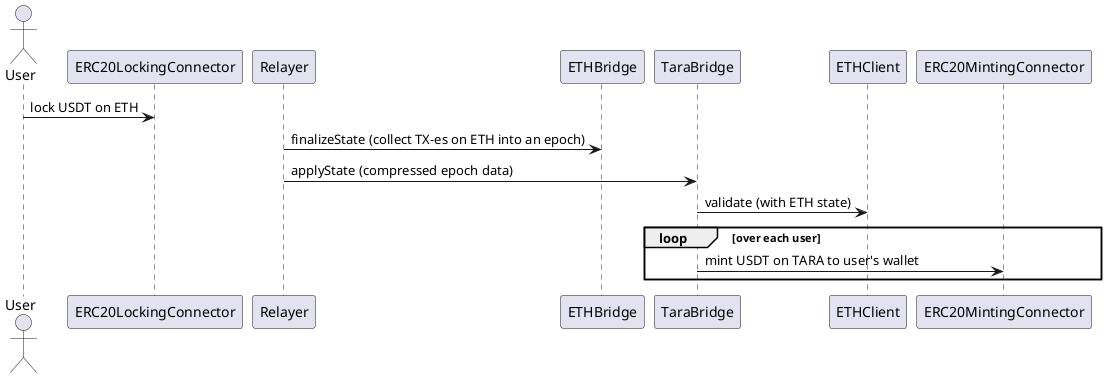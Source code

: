 @startuml USDT
actor User

User -> ERC20LockingConnector: lock USDT on ETH
Relayer -> ETHBridge: finalizeState (collect TX-es on ETH into an epoch)
Relayer -> TaraBridge: applyState (compressed epoch data)
TaraBridge -> ETHClient: validate (with ETH state)
loop over each user
    TaraBridge -> ERC20MintingConnector: mint USDT on TARA to user's wallet
end loop
@enduml
